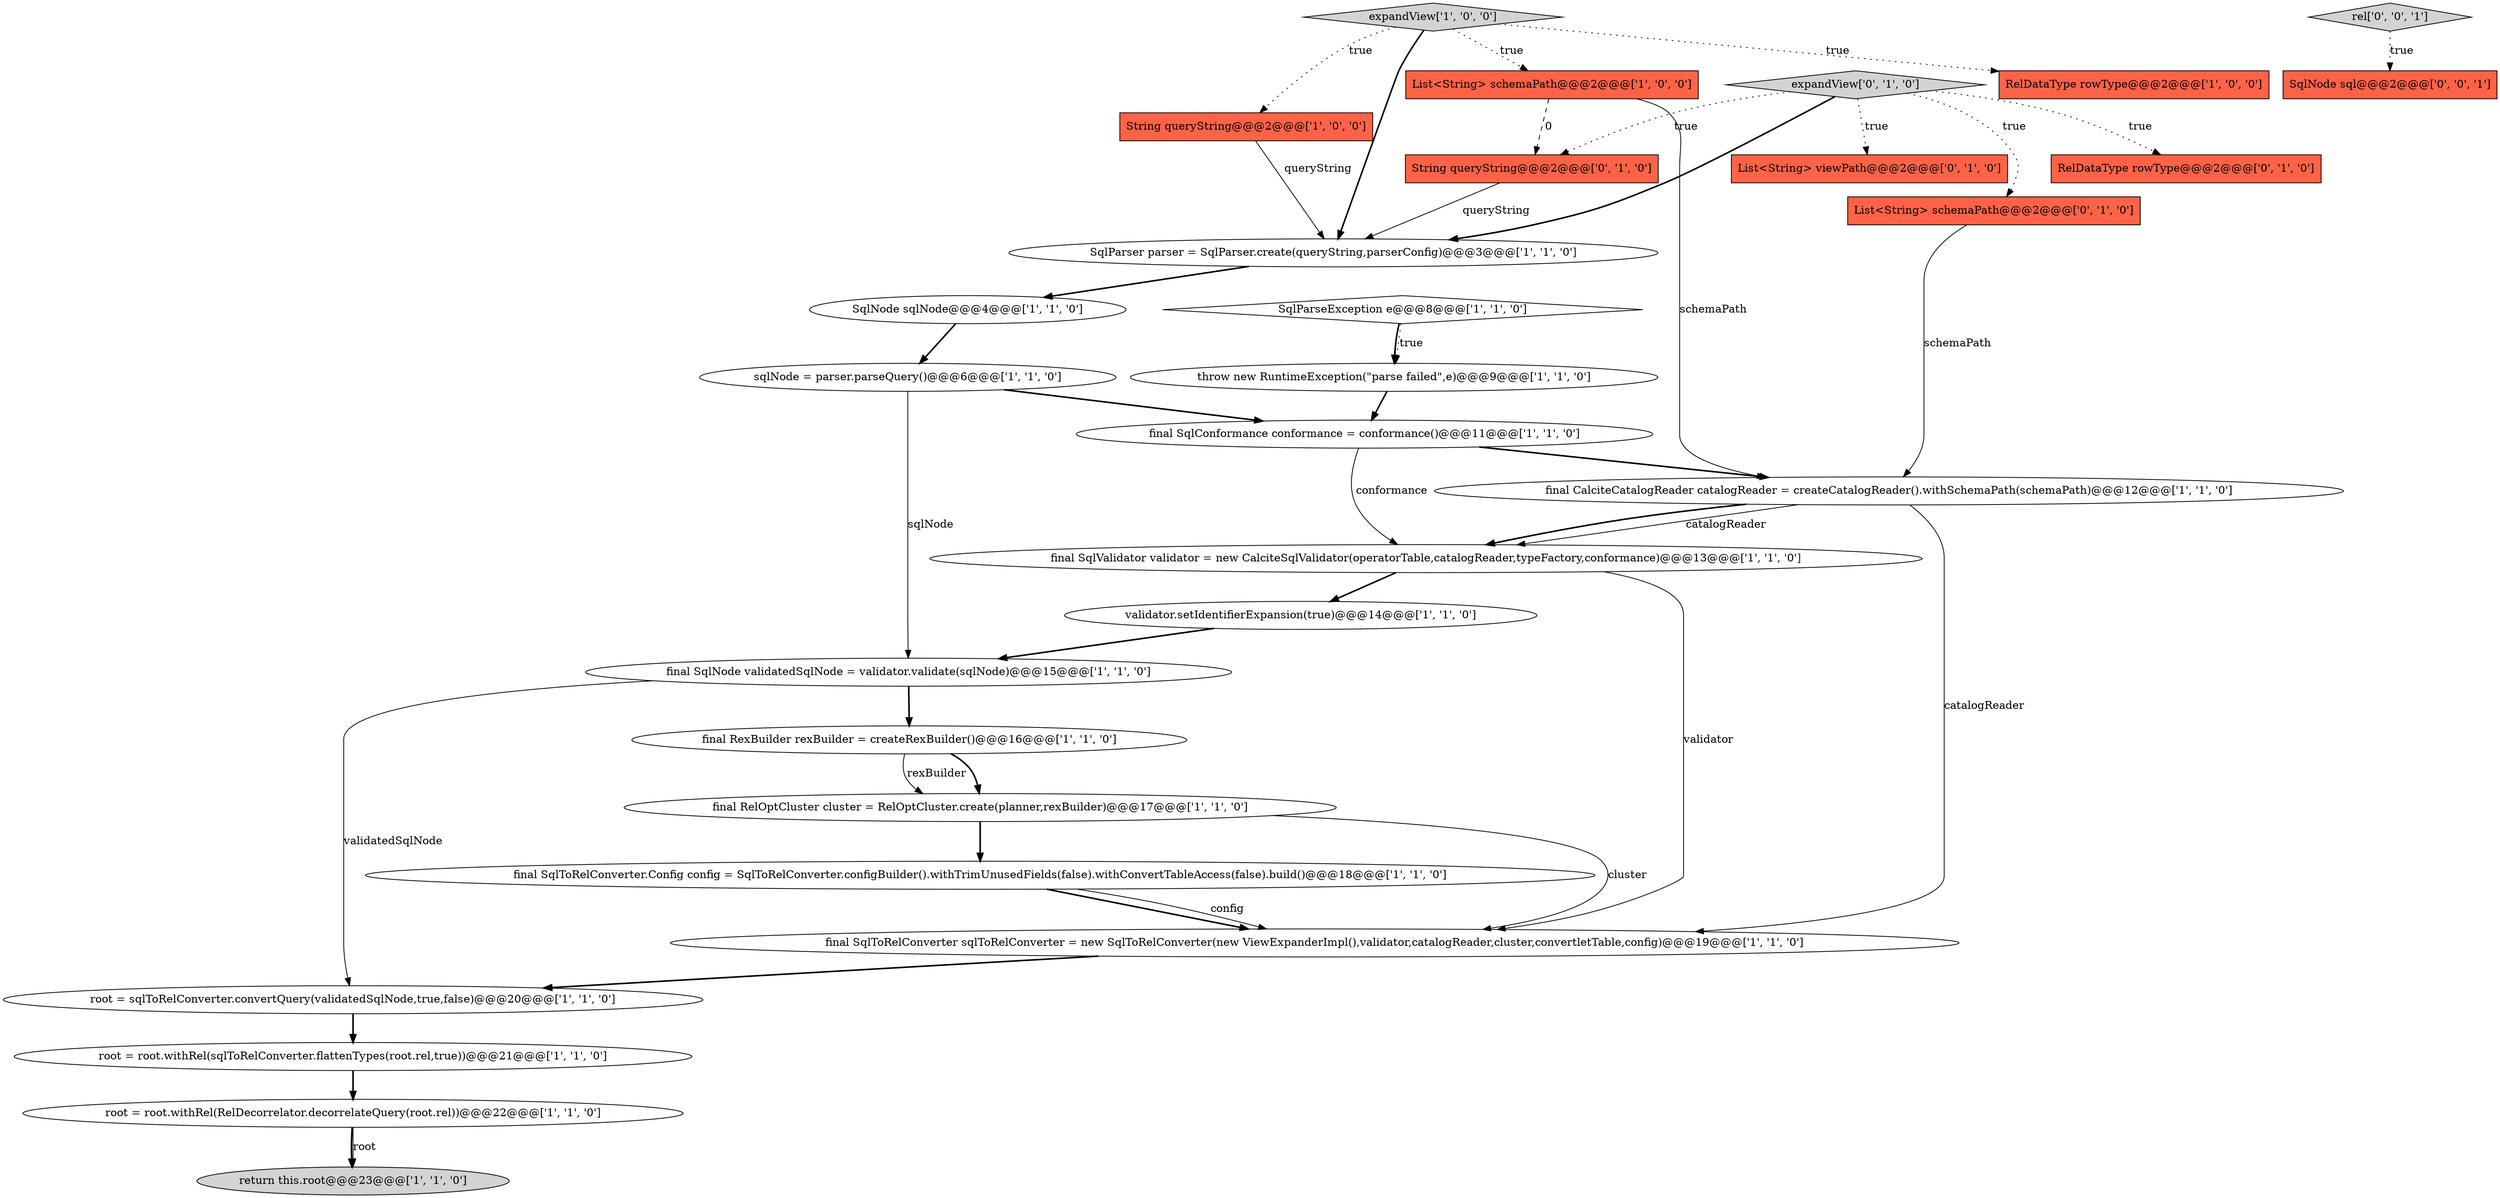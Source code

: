 digraph {
21 [style = filled, label = "final SqlNode validatedSqlNode = validator.validate(sqlNode)@@@15@@@['1', '1', '0']", fillcolor = white, shape = ellipse image = "AAA0AAABBB1BBB"];
10 [style = filled, label = "validator.setIdentifierExpansion(true)@@@14@@@['1', '1', '0']", fillcolor = white, shape = ellipse image = "AAA0AAABBB1BBB"];
5 [style = filled, label = "sqlNode = parser.parseQuery()@@@6@@@['1', '1', '0']", fillcolor = white, shape = ellipse image = "AAA0AAABBB1BBB"];
14 [style = filled, label = "final SqlToRelConverter.Config config = SqlToRelConverter.configBuilder().withTrimUnusedFields(false).withConvertTableAccess(false).build()@@@18@@@['1', '1', '0']", fillcolor = white, shape = ellipse image = "AAA0AAABBB1BBB"];
15 [style = filled, label = "final RexBuilder rexBuilder = createRexBuilder()@@@16@@@['1', '1', '0']", fillcolor = white, shape = ellipse image = "AAA0AAABBB1BBB"];
19 [style = filled, label = "SqlParser parser = SqlParser.create(queryString,parserConfig)@@@3@@@['1', '1', '0']", fillcolor = white, shape = ellipse image = "AAA0AAABBB1BBB"];
4 [style = filled, label = "RelDataType rowType@@@2@@@['1', '0', '0']", fillcolor = tomato, shape = box image = "AAA0AAABBB1BBB"];
17 [style = filled, label = "SqlNode sqlNode@@@4@@@['1', '1', '0']", fillcolor = white, shape = ellipse image = "AAA0AAABBB1BBB"];
20 [style = filled, label = "final CalciteCatalogReader catalogReader = createCatalogReader().withSchemaPath(schemaPath)@@@12@@@['1', '1', '0']", fillcolor = white, shape = ellipse image = "AAA0AAABBB1BBB"];
0 [style = filled, label = "return this.root@@@23@@@['1', '1', '0']", fillcolor = lightgray, shape = ellipse image = "AAA0AAABBB1BBB"];
11 [style = filled, label = "SqlParseException e@@@8@@@['1', '1', '0']", fillcolor = white, shape = diamond image = "AAA0AAABBB1BBB"];
28 [style = filled, label = "SqlNode sql@@@2@@@['0', '0', '1']", fillcolor = tomato, shape = box image = "AAA0AAABBB3BBB"];
13 [style = filled, label = "List<String> schemaPath@@@2@@@['1', '0', '0']", fillcolor = tomato, shape = box image = "AAA1AAABBB1BBB"];
18 [style = filled, label = "final SqlValidator validator = new CalciteSqlValidator(operatorTable,catalogReader,typeFactory,conformance)@@@13@@@['1', '1', '0']", fillcolor = white, shape = ellipse image = "AAA0AAABBB1BBB"];
3 [style = filled, label = "final SqlConformance conformance = conformance()@@@11@@@['1', '1', '0']", fillcolor = white, shape = ellipse image = "AAA0AAABBB1BBB"];
16 [style = filled, label = "expandView['1', '0', '0']", fillcolor = lightgray, shape = diamond image = "AAA0AAABBB1BBB"];
27 [style = filled, label = "rel['0', '0', '1']", fillcolor = lightgray, shape = diamond image = "AAA0AAABBB3BBB"];
12 [style = filled, label = "root = root.withRel(RelDecorrelator.decorrelateQuery(root.rel))@@@22@@@['1', '1', '0']", fillcolor = white, shape = ellipse image = "AAA0AAABBB1BBB"];
22 [style = filled, label = "expandView['0', '1', '0']", fillcolor = lightgray, shape = diamond image = "AAA0AAABBB2BBB"];
25 [style = filled, label = "RelDataType rowType@@@2@@@['0', '1', '0']", fillcolor = tomato, shape = box image = "AAA0AAABBB2BBB"];
8 [style = filled, label = "root = root.withRel(sqlToRelConverter.flattenTypes(root.rel,true))@@@21@@@['1', '1', '0']", fillcolor = white, shape = ellipse image = "AAA0AAABBB1BBB"];
2 [style = filled, label = "String queryString@@@2@@@['1', '0', '0']", fillcolor = tomato, shape = box image = "AAA0AAABBB1BBB"];
24 [style = filled, label = "List<String> viewPath@@@2@@@['0', '1', '0']", fillcolor = tomato, shape = box image = "AAA0AAABBB2BBB"];
1 [style = filled, label = "root = sqlToRelConverter.convertQuery(validatedSqlNode,true,false)@@@20@@@['1', '1', '0']", fillcolor = white, shape = ellipse image = "AAA0AAABBB1BBB"];
7 [style = filled, label = "final SqlToRelConverter sqlToRelConverter = new SqlToRelConverter(new ViewExpanderImpl(),validator,catalogReader,cluster,convertletTable,config)@@@19@@@['1', '1', '0']", fillcolor = white, shape = ellipse image = "AAA0AAABBB1BBB"];
9 [style = filled, label = "throw new RuntimeException(\"parse failed\",e)@@@9@@@['1', '1', '0']", fillcolor = white, shape = ellipse image = "AAA0AAABBB1BBB"];
26 [style = filled, label = "String queryString@@@2@@@['0', '1', '0']", fillcolor = tomato, shape = box image = "AAA1AAABBB2BBB"];
23 [style = filled, label = "List<String> schemaPath@@@2@@@['0', '1', '0']", fillcolor = tomato, shape = box image = "AAA0AAABBB2BBB"];
6 [style = filled, label = "final RelOptCluster cluster = RelOptCluster.create(planner,rexBuilder)@@@17@@@['1', '1', '0']", fillcolor = white, shape = ellipse image = "AAA0AAABBB1BBB"];
5->3 [style = bold, label=""];
17->5 [style = bold, label=""];
13->20 [style = solid, label="schemaPath"];
7->1 [style = bold, label=""];
1->8 [style = bold, label=""];
16->2 [style = dotted, label="true"];
22->23 [style = dotted, label="true"];
3->18 [style = solid, label="conformance"];
22->19 [style = bold, label=""];
16->13 [style = dotted, label="true"];
21->15 [style = bold, label=""];
22->25 [style = dotted, label="true"];
23->20 [style = solid, label="schemaPath"];
20->18 [style = solid, label="catalogReader"];
11->9 [style = dotted, label="true"];
15->6 [style = bold, label=""];
19->17 [style = bold, label=""];
10->21 [style = bold, label=""];
22->24 [style = dotted, label="true"];
16->19 [style = bold, label=""];
11->9 [style = bold, label=""];
16->4 [style = dotted, label="true"];
12->0 [style = bold, label=""];
13->26 [style = dashed, label="0"];
26->19 [style = solid, label="queryString"];
2->19 [style = solid, label="queryString"];
15->6 [style = solid, label="rexBuilder"];
18->7 [style = solid, label="validator"];
14->7 [style = bold, label=""];
5->21 [style = solid, label="sqlNode"];
12->0 [style = solid, label="root"];
20->18 [style = bold, label=""];
6->14 [style = bold, label=""];
21->1 [style = solid, label="validatedSqlNode"];
27->28 [style = dotted, label="true"];
3->20 [style = bold, label=""];
6->7 [style = solid, label="cluster"];
18->10 [style = bold, label=""];
22->26 [style = dotted, label="true"];
9->3 [style = bold, label=""];
20->7 [style = solid, label="catalogReader"];
14->7 [style = solid, label="config"];
8->12 [style = bold, label=""];
}
